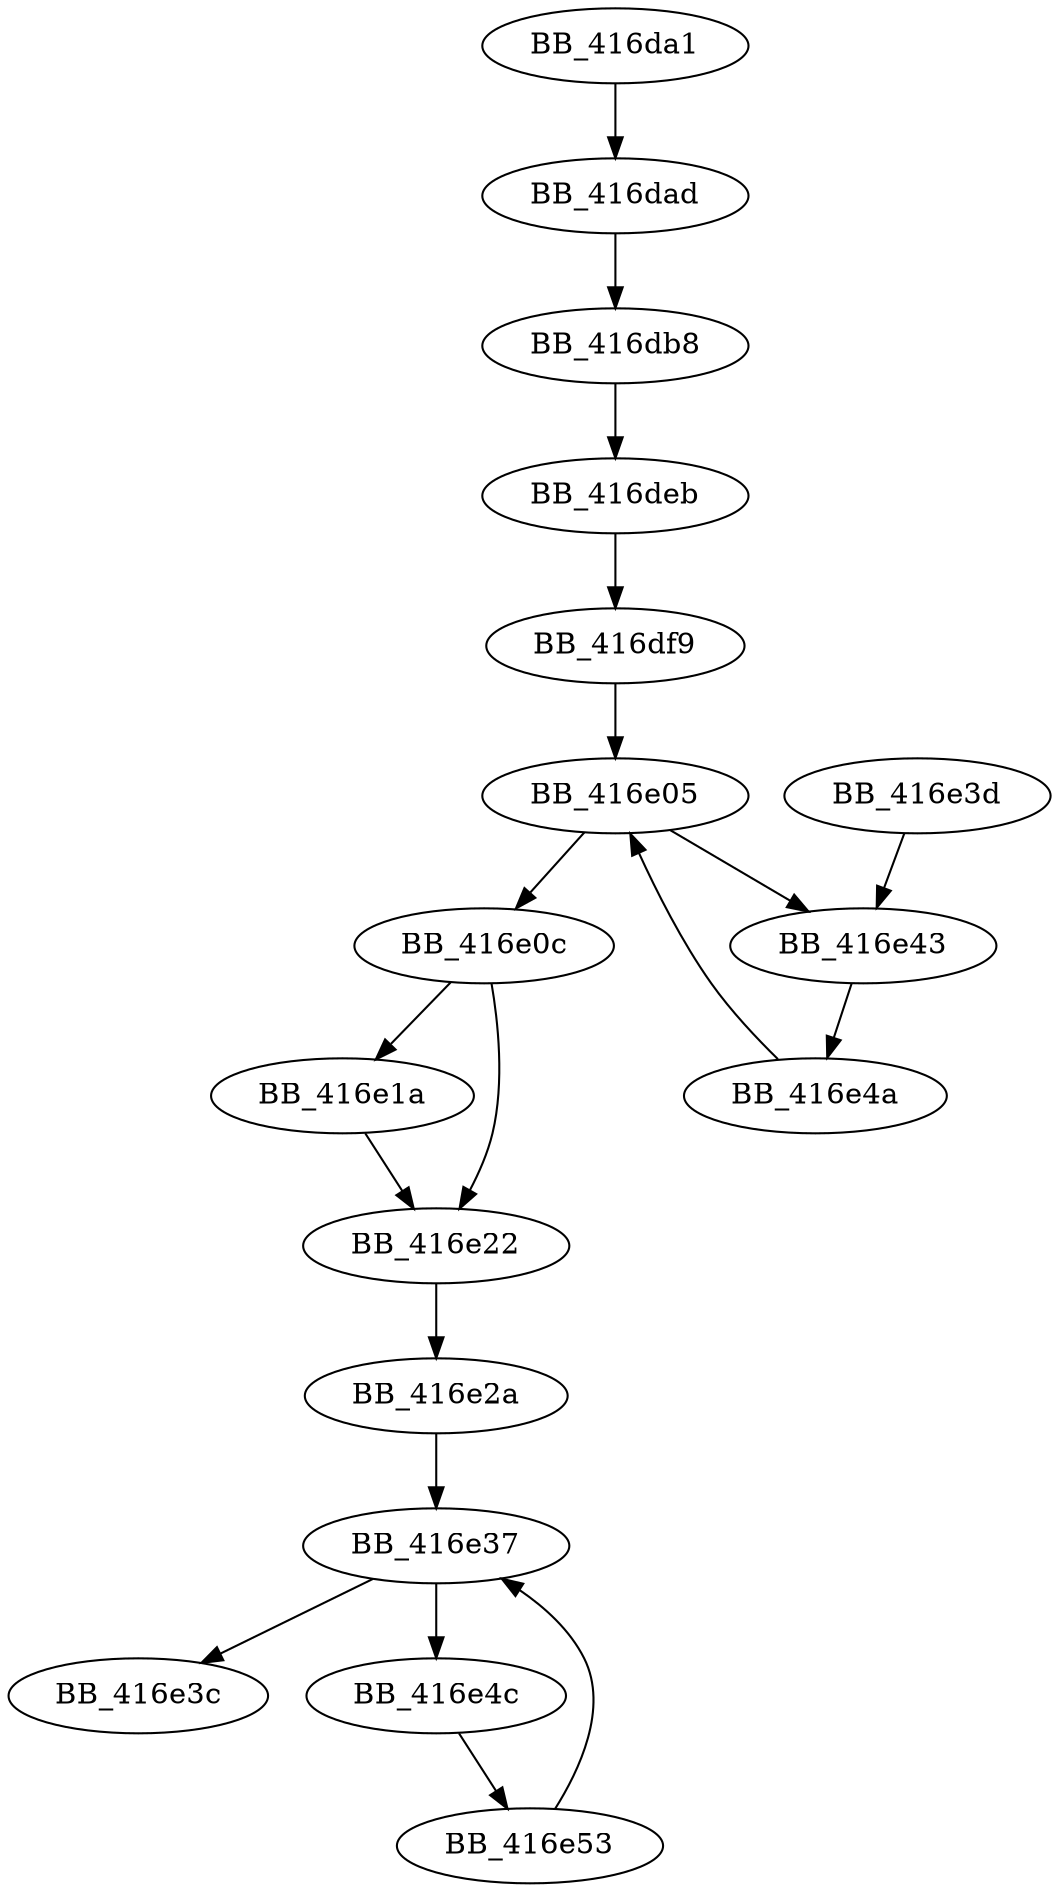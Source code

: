 DiGraph __initptd{
BB_416da1->BB_416dad
BB_416dad->BB_416db8
BB_416db8->BB_416deb
BB_416deb->BB_416df9
BB_416df9->BB_416e05
BB_416e05->BB_416e0c
BB_416e05->BB_416e43
BB_416e0c->BB_416e1a
BB_416e0c->BB_416e22
BB_416e1a->BB_416e22
BB_416e22->BB_416e2a
BB_416e2a->BB_416e37
BB_416e37->BB_416e3c
BB_416e37->BB_416e4c
BB_416e3d->BB_416e43
BB_416e43->BB_416e4a
BB_416e4a->BB_416e05
BB_416e4c->BB_416e53
BB_416e53->BB_416e37
}
